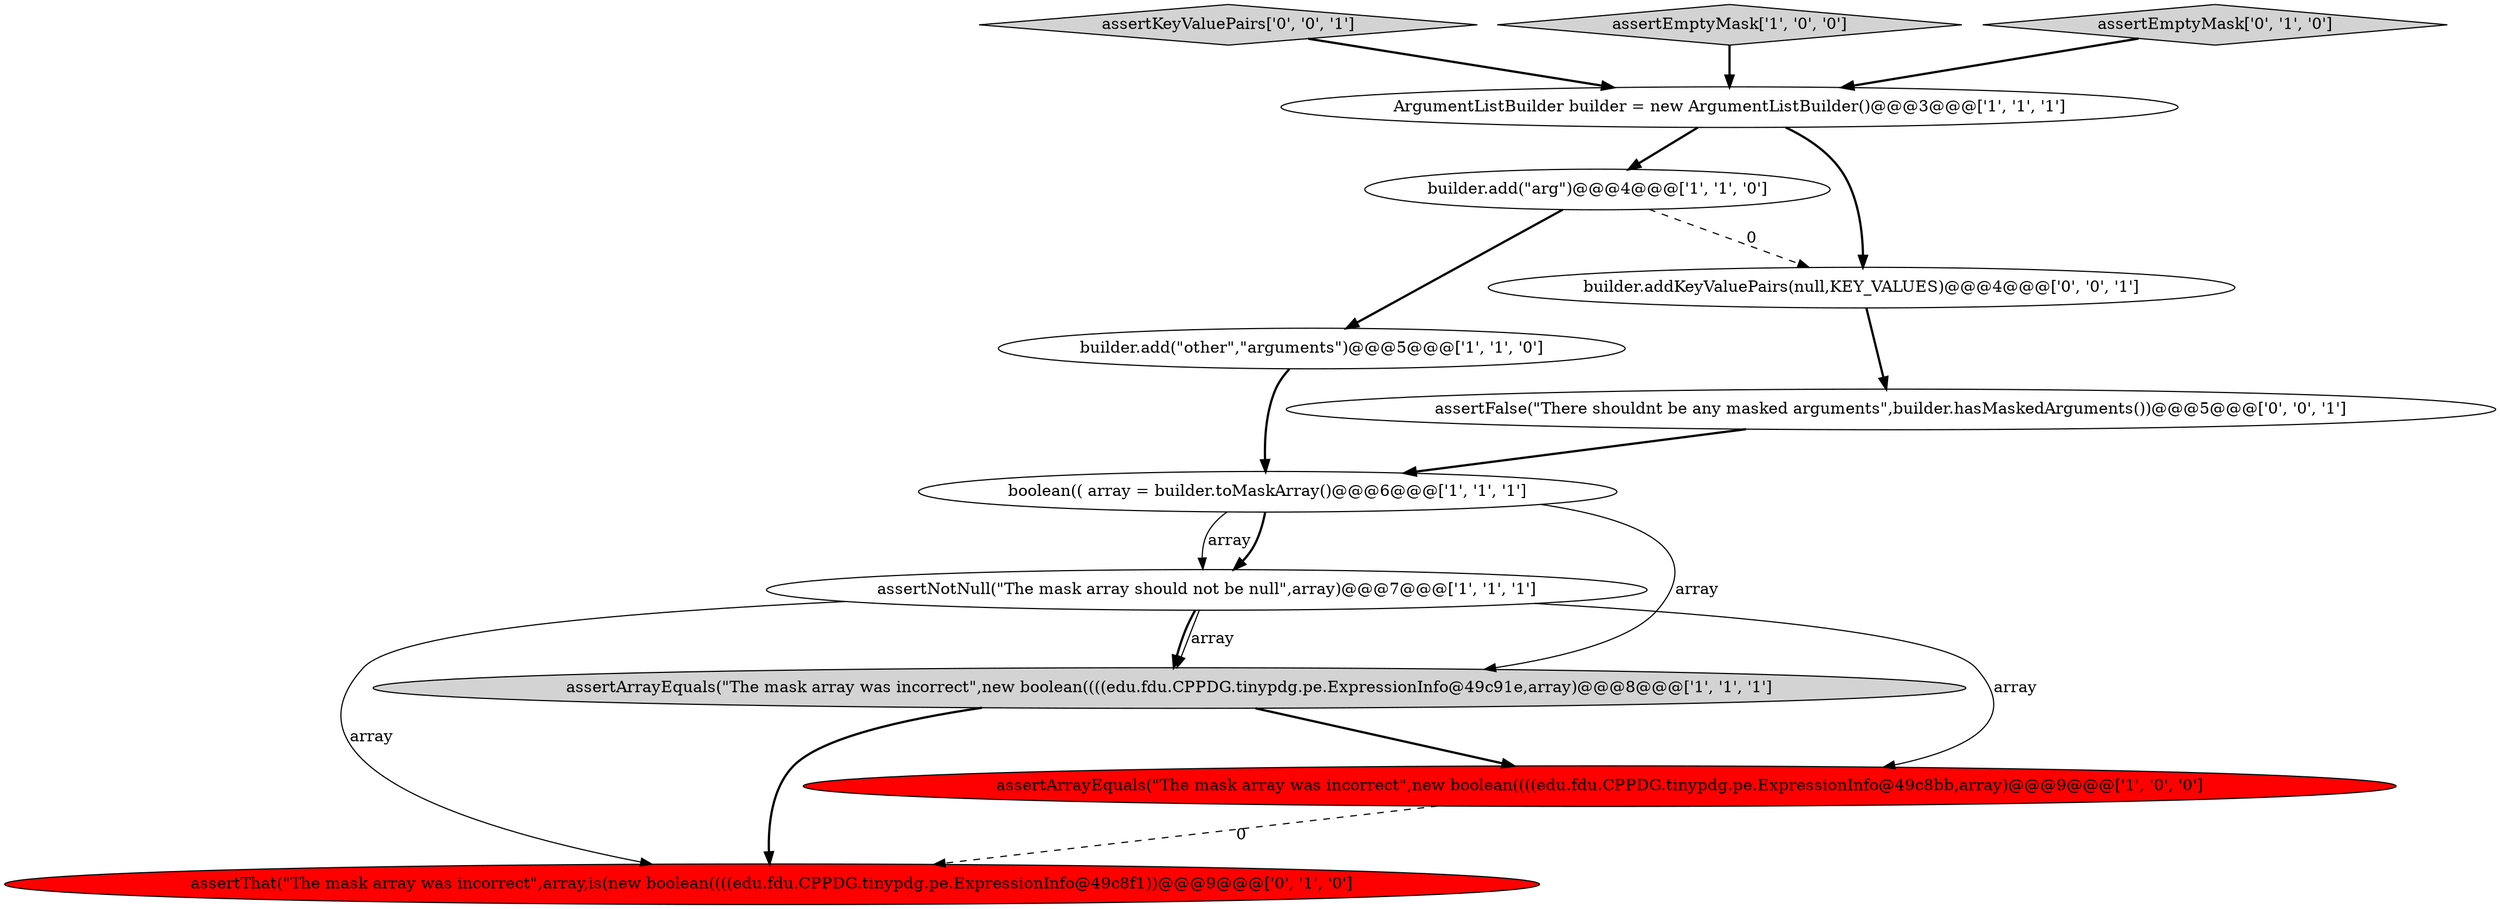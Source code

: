 digraph {
5 [style = filled, label = "ArgumentListBuilder builder = new ArgumentListBuilder()@@@3@@@['1', '1', '1']", fillcolor = white, shape = ellipse image = "AAA0AAABBB1BBB"];
6 [style = filled, label = "boolean(( array = builder.toMaskArray()@@@6@@@['1', '1', '1']", fillcolor = white, shape = ellipse image = "AAA0AAABBB1BBB"];
1 [style = filled, label = "assertArrayEquals(\"The mask array was incorrect\",new boolean((((edu.fdu.CPPDG.tinypdg.pe.ExpressionInfo@49c8bb,array)@@@9@@@['1', '0', '0']", fillcolor = red, shape = ellipse image = "AAA1AAABBB1BBB"];
11 [style = filled, label = "assertKeyValuePairs['0', '0', '1']", fillcolor = lightgray, shape = diamond image = "AAA0AAABBB3BBB"];
7 [style = filled, label = "assertNotNull(\"The mask array should not be null\",array)@@@7@@@['1', '1', '1']", fillcolor = white, shape = ellipse image = "AAA0AAABBB1BBB"];
3 [style = filled, label = "builder.add(\"other\",\"arguments\")@@@5@@@['1', '1', '0']", fillcolor = white, shape = ellipse image = "AAA0AAABBB1BBB"];
8 [style = filled, label = "assertThat(\"The mask array was incorrect\",array,is(new boolean((((edu.fdu.CPPDG.tinypdg.pe.ExpressionInfo@49c8f1))@@@9@@@['0', '1', '0']", fillcolor = red, shape = ellipse image = "AAA1AAABBB2BBB"];
4 [style = filled, label = "assertArrayEquals(\"The mask array was incorrect\",new boolean((((edu.fdu.CPPDG.tinypdg.pe.ExpressionInfo@49c91e,array)@@@8@@@['1', '1', '1']", fillcolor = lightgray, shape = ellipse image = "AAA0AAABBB1BBB"];
12 [style = filled, label = "assertFalse(\"There shouldnt be any masked arguments\",builder.hasMaskedArguments())@@@5@@@['0', '0', '1']", fillcolor = white, shape = ellipse image = "AAA0AAABBB3BBB"];
2 [style = filled, label = "assertEmptyMask['1', '0', '0']", fillcolor = lightgray, shape = diamond image = "AAA0AAABBB1BBB"];
9 [style = filled, label = "assertEmptyMask['0', '1', '0']", fillcolor = lightgray, shape = diamond image = "AAA0AAABBB2BBB"];
10 [style = filled, label = "builder.addKeyValuePairs(null,KEY_VALUES)@@@4@@@['0', '0', '1']", fillcolor = white, shape = ellipse image = "AAA0AAABBB3BBB"];
0 [style = filled, label = "builder.add(\"arg\")@@@4@@@['1', '1', '0']", fillcolor = white, shape = ellipse image = "AAA0AAABBB1BBB"];
9->5 [style = bold, label=""];
0->3 [style = bold, label=""];
7->8 [style = solid, label="array"];
4->8 [style = bold, label=""];
5->10 [style = bold, label=""];
3->6 [style = bold, label=""];
11->5 [style = bold, label=""];
4->1 [style = bold, label=""];
7->1 [style = solid, label="array"];
6->4 [style = solid, label="array"];
1->8 [style = dashed, label="0"];
7->4 [style = bold, label=""];
6->7 [style = solid, label="array"];
6->7 [style = bold, label=""];
5->0 [style = bold, label=""];
7->4 [style = solid, label="array"];
12->6 [style = bold, label=""];
10->12 [style = bold, label=""];
0->10 [style = dashed, label="0"];
2->5 [style = bold, label=""];
}
